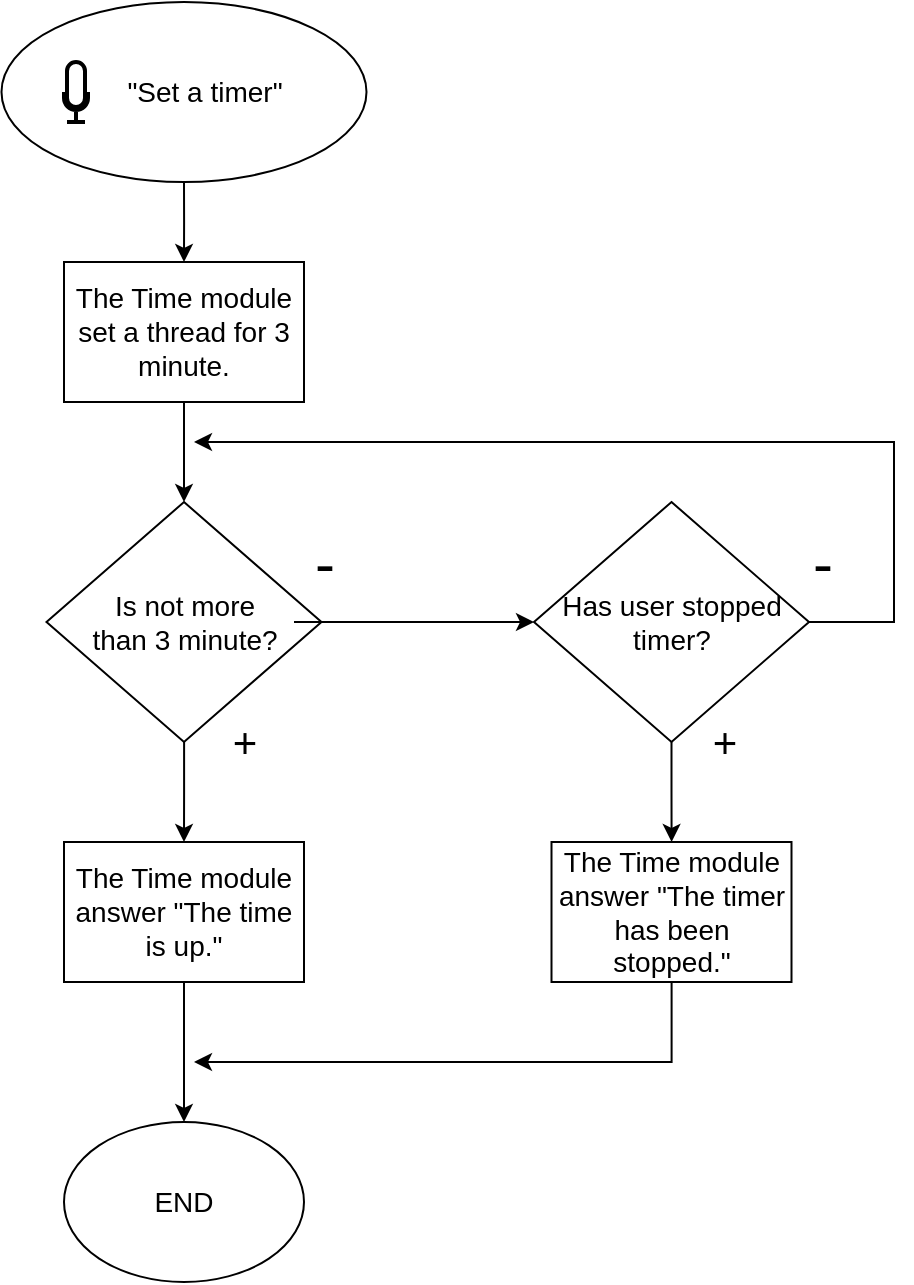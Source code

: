 <mxfile version="14.6.13" type="device"><diagram id="eK0Ixgv7t2IcgTM3ep1v" name="Page-1"><mxGraphModel dx="772" dy="1090" grid="1" gridSize="10" guides="1" tooltips="1" connect="1" arrows="1" fold="1" page="1" pageScale="1" pageWidth="827" pageHeight="1169" math="0" shadow="0"><root><mxCell id="0"/><mxCell id="1" parent="0"/><mxCell id="UbPQTBVxlI4IVfwh1Y68-1" value="" style="edgeStyle=orthogonalEdgeStyle;rounded=0;orthogonalLoop=1;jettySize=auto;html=1;fontSize=14;" edge="1" parent="1" source="UbPQTBVxlI4IVfwh1Y68-2" target="UbPQTBVxlI4IVfwh1Y68-6"><mxGeometry relative="1" as="geometry"/></mxCell><mxCell id="UbPQTBVxlI4IVfwh1Y68-2" value="" style="ellipse;whiteSpace=wrap;html=1;fontSize=14;" vertex="1" parent="1"><mxGeometry x="223.75" y="30" width="182.5" height="90" as="geometry"/></mxCell><mxCell id="UbPQTBVxlI4IVfwh1Y68-3" value="" style="html=1;verticalLabelPosition=bottom;align=center;labelBackgroundColor=#ffffff;verticalAlign=top;strokeWidth=2;shadow=0;dashed=0;shape=mxgraph.ios7.icons.microphone;fontSize=14;" vertex="1" parent="1"><mxGeometry x="255" y="60" width="12" height="30" as="geometry"/></mxCell><mxCell id="UbPQTBVxlI4IVfwh1Y68-4" value="&quot;Set a timer&quot;" style="text;html=1;align=center;verticalAlign=middle;resizable=0;points=[];autosize=1;strokeColor=none;fontSize=14;" vertex="1" parent="1"><mxGeometry x="280" y="65" width="90" height="20" as="geometry"/></mxCell><mxCell id="UbPQTBVxlI4IVfwh1Y68-5" value="" style="edgeStyle=orthogonalEdgeStyle;rounded=0;orthogonalLoop=1;jettySize=auto;html=1;fontSize=14;entryX=0.5;entryY=0;entryDx=0;entryDy=0;" edge="1" parent="1" source="UbPQTBVxlI4IVfwh1Y68-6" target="UbPQTBVxlI4IVfwh1Y68-16"><mxGeometry relative="1" as="geometry"><mxPoint x="315" y="290" as="targetPoint"/></mxGeometry></mxCell><mxCell id="UbPQTBVxlI4IVfwh1Y68-6" value="The Time module set a thread for 3 minute." style="rounded=0;whiteSpace=wrap;html=1;strokeColor=#000000;fontSize=14;" vertex="1" parent="1"><mxGeometry x="255" y="160" width="120" height="70" as="geometry"/></mxCell><mxCell id="UbPQTBVxlI4IVfwh1Y68-15" value="END" style="ellipse;whiteSpace=wrap;html=1;strokeColor=#000000;fontSize=14;" vertex="1" parent="1"><mxGeometry x="255" y="590" width="120" height="80" as="geometry"/></mxCell><mxCell id="UbPQTBVxlI4IVfwh1Y68-31" value="" style="edgeStyle=orthogonalEdgeStyle;rounded=0;orthogonalLoop=1;jettySize=auto;html=1;fontSize=30;" edge="1" parent="1" source="UbPQTBVxlI4IVfwh1Y68-16" target="UbPQTBVxlI4IVfwh1Y68-28"><mxGeometry relative="1" as="geometry"/></mxCell><mxCell id="UbPQTBVxlI4IVfwh1Y68-16" value="" style="rhombus;whiteSpace=wrap;html=1;fontSize=14;" vertex="1" parent="1"><mxGeometry x="246.25" y="280" width="137.5" height="120" as="geometry"/></mxCell><mxCell id="UbPQTBVxlI4IVfwh1Y68-23" style="edgeStyle=orthogonalEdgeStyle;rounded=0;orthogonalLoop=1;jettySize=auto;html=1;fontSize=30;" edge="1" parent="1" source="UbPQTBVxlI4IVfwh1Y68-17" target="UbPQTBVxlI4IVfwh1Y68-20"><mxGeometry relative="1" as="geometry"/></mxCell><mxCell id="UbPQTBVxlI4IVfwh1Y68-17" value="&lt;span&gt;Is not more &lt;br&gt;than 3 minute?&lt;/span&gt;" style="text;html=1;align=center;verticalAlign=middle;resizable=0;points=[];autosize=1;strokeColor=none;fontSize=14;" vertex="1" parent="1"><mxGeometry x="260" y="320" width="110" height="40" as="geometry"/></mxCell><mxCell id="UbPQTBVxlI4IVfwh1Y68-18" value="-" style="text;html=1;align=center;verticalAlign=middle;resizable=0;points=[];autosize=1;strokeColor=none;fontSize=30;" vertex="1" parent="1"><mxGeometry x="370" y="290" width="30" height="40" as="geometry"/></mxCell><mxCell id="UbPQTBVxlI4IVfwh1Y68-22" style="edgeStyle=orthogonalEdgeStyle;rounded=0;orthogonalLoop=1;jettySize=auto;html=1;exitX=1;exitY=0.5;exitDx=0;exitDy=0;fontSize=30;" edge="1" parent="1" source="UbPQTBVxlI4IVfwh1Y68-20"><mxGeometry relative="1" as="geometry"><mxPoint x="320" y="250" as="targetPoint"/><Array as="points"><mxPoint x="670" y="340"/><mxPoint x="670" y="250"/></Array></mxGeometry></mxCell><mxCell id="UbPQTBVxlI4IVfwh1Y68-25" value="" style="edgeStyle=orthogonalEdgeStyle;rounded=0;orthogonalLoop=1;jettySize=auto;html=1;fontSize=30;" edge="1" parent="1" source="UbPQTBVxlI4IVfwh1Y68-20" target="UbPQTBVxlI4IVfwh1Y68-24"><mxGeometry relative="1" as="geometry"/></mxCell><mxCell id="UbPQTBVxlI4IVfwh1Y68-20" value="Has user stopped timer?" style="rhombus;whiteSpace=wrap;html=1;fontSize=14;" vertex="1" parent="1"><mxGeometry x="490" y="280" width="137.5" height="120" as="geometry"/></mxCell><mxCell id="UbPQTBVxlI4IVfwh1Y68-21" value="-" style="text;html=1;align=center;verticalAlign=middle;resizable=0;points=[];autosize=1;strokeColor=none;fontSize=30;" vertex="1" parent="1"><mxGeometry x="618.75" y="290" width="30" height="40" as="geometry"/></mxCell><mxCell id="UbPQTBVxlI4IVfwh1Y68-30" style="edgeStyle=orthogonalEdgeStyle;rounded=0;orthogonalLoop=1;jettySize=auto;html=1;fontSize=30;" edge="1" parent="1" source="UbPQTBVxlI4IVfwh1Y68-24"><mxGeometry relative="1" as="geometry"><mxPoint x="320" y="560" as="targetPoint"/><Array as="points"><mxPoint x="559" y="560"/></Array></mxGeometry></mxCell><mxCell id="UbPQTBVxlI4IVfwh1Y68-24" value="The Time module answer &quot;The timer has been stopped.&quot;" style="rounded=0;whiteSpace=wrap;html=1;strokeColor=#000000;fontSize=14;" vertex="1" parent="1"><mxGeometry x="498.75" y="450" width="120" height="70" as="geometry"/></mxCell><mxCell id="UbPQTBVxlI4IVfwh1Y68-29" style="edgeStyle=orthogonalEdgeStyle;rounded=0;orthogonalLoop=1;jettySize=auto;html=1;fontSize=30;" edge="1" parent="1" source="UbPQTBVxlI4IVfwh1Y68-28" target="UbPQTBVxlI4IVfwh1Y68-15"><mxGeometry relative="1" as="geometry"/></mxCell><mxCell id="UbPQTBVxlI4IVfwh1Y68-28" value="The Time module answer &quot;The time is up.&quot;" style="rounded=0;whiteSpace=wrap;html=1;strokeColor=#000000;fontSize=14;" vertex="1" parent="1"><mxGeometry x="255" y="450" width="120" height="70" as="geometry"/></mxCell><mxCell id="UbPQTBVxlI4IVfwh1Y68-32" value="+" style="text;html=1;align=center;verticalAlign=middle;resizable=0;points=[];autosize=1;strokeColor=none;fontSize=21;" vertex="1" parent="1"><mxGeometry x="330" y="385" width="30" height="30" as="geometry"/></mxCell><mxCell id="UbPQTBVxlI4IVfwh1Y68-33" value="+" style="text;html=1;align=center;verticalAlign=middle;resizable=0;points=[];autosize=1;strokeColor=none;fontSize=21;" vertex="1" parent="1"><mxGeometry x="570" y="385" width="30" height="30" as="geometry"/></mxCell></root></mxGraphModel></diagram></mxfile>